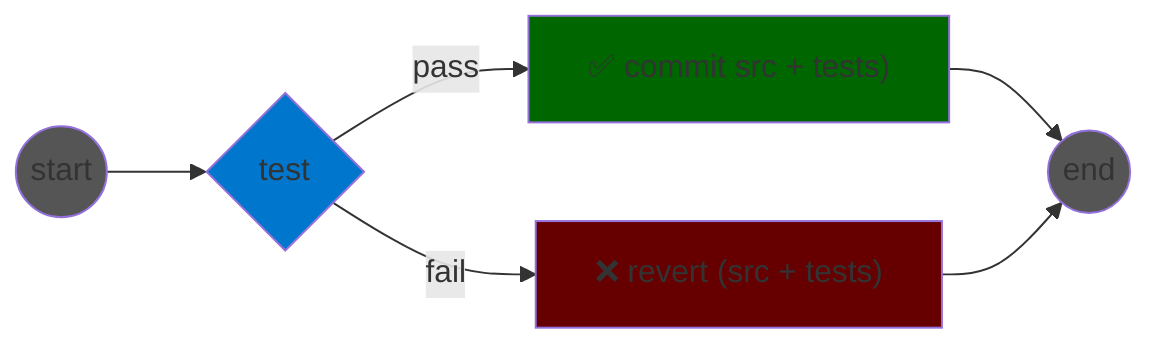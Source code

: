 graph LR
    START((start))
    TEST{test}
    COMMIT["✅ commit src + tests)"]
    REVERT["❌ revert (src + tests)"]
    END((end))
    START --> TEST
    TEST -->|"pass"| COMMIT
    TEST -->|"fail"| REVERT
    COMMIT --> END
    REVERT --> END
    classDef boundaryclass fill: #555555
    classDef testclass fill: #0077CC
    classDef okclass fill: #006600
    classDef failclass fill: #660000
    class START boundaryclass
    class TEST testclass
    class COMMIT okclass
    class REVERT failclass
    class END boundaryclass